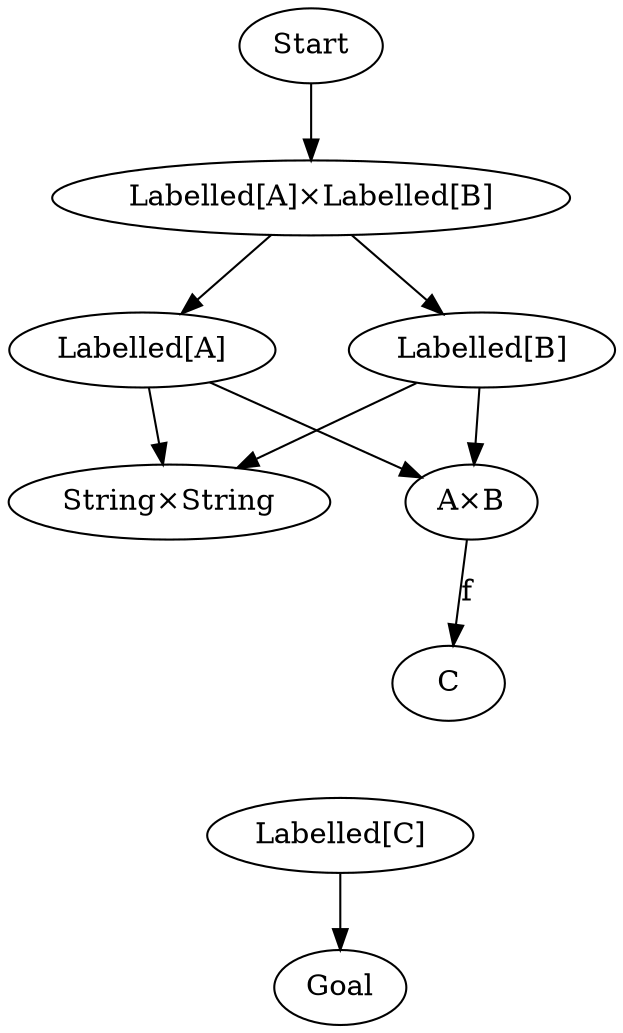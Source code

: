 digraph {
    Start[class="extremity"]
    Goal[class="extremity"]

    FAFB[label="Labelled[A]×Labelled[B]" class="start"]
    FA[label="Labelled[A]"]
    FB[label="Labelled[B]"]
    XX[label="String×String"]
    AB[label="A×B"]
    FC[label="Labelled[C]" class="goal"]
    X[label="String" style="invis"]

    {
        rank=same
        FA -> FB[style="invis"]
    }

    {
        rank=same
        XX -> AB[style="invis"]
    }

        {
        rank=same
        X -> C[style="invis"]
    }

    FAFB -> FA
    FAFB -> FB
    FA -> XX
    FA -> AB
    FB -> XX
    FB -> AB
    XX -> X[label="combine" style="invis"]
    AB -> C[label="f"]
    X -> FC[style="invis"]
    C -> FC[style="invis"]

    Start -> FAFB[class="start"]
    FC -> Goal[class="goal"]
}
